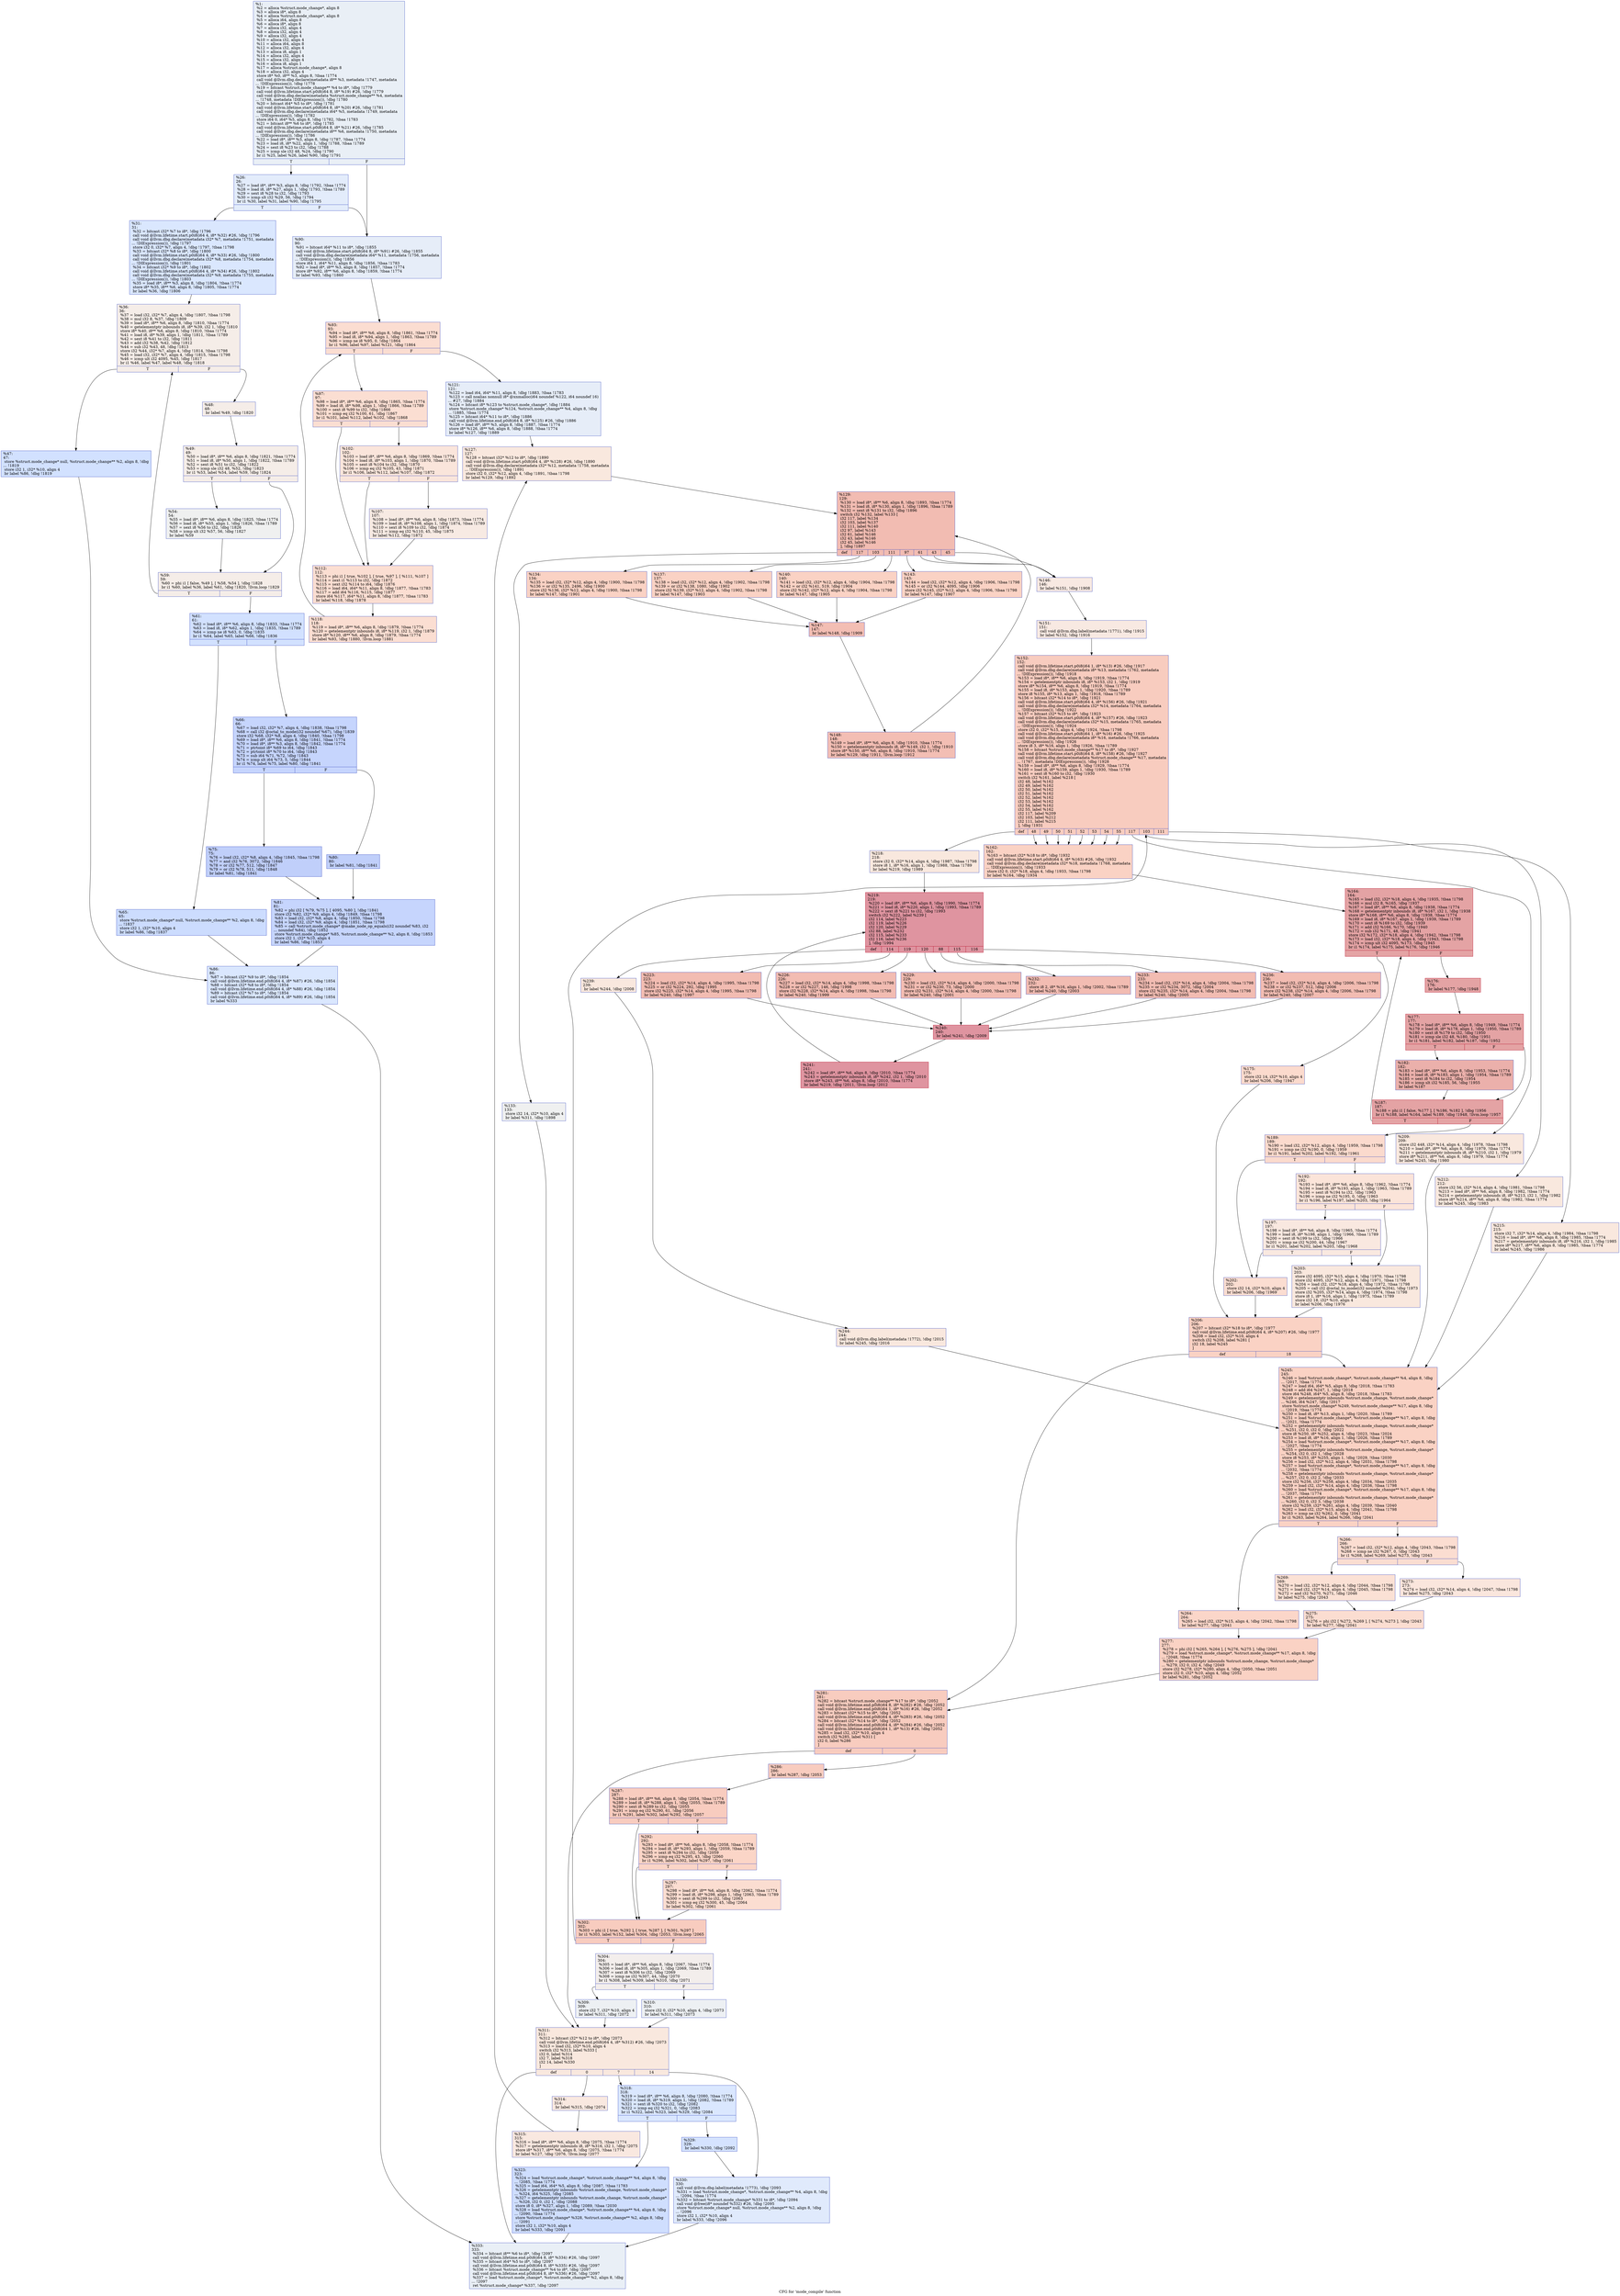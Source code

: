 digraph "CFG for 'mode_compile' function" {
	label="CFG for 'mode_compile' function";

	Node0x1a33fb0 [shape=record,color="#3d50c3ff", style=filled, fillcolor="#cedaeb70",label="{%1:\l  %2 = alloca %struct.mode_change*, align 8\l  %3 = alloca i8*, align 8\l  %4 = alloca %struct.mode_change*, align 8\l  %5 = alloca i64, align 8\l  %6 = alloca i8*, align 8\l  %7 = alloca i32, align 4\l  %8 = alloca i32, align 4\l  %9 = alloca i32, align 4\l  %10 = alloca i32, align 4\l  %11 = alloca i64, align 8\l  %12 = alloca i32, align 4\l  %13 = alloca i8, align 1\l  %14 = alloca i32, align 4\l  %15 = alloca i32, align 4\l  %16 = alloca i8, align 1\l  %17 = alloca %struct.mode_change*, align 8\l  %18 = alloca i32, align 4\l  store i8* %0, i8** %3, align 8, !tbaa !1774\l  call void @llvm.dbg.declare(metadata i8** %3, metadata !1747, metadata\l... !DIExpression()), !dbg !1778\l  %19 = bitcast %struct.mode_change** %4 to i8*, !dbg !1779\l  call void @llvm.lifetime.start.p0i8(i64 8, i8* %19) #26, !dbg !1779\l  call void @llvm.dbg.declare(metadata %struct.mode_change** %4, metadata\l... !1748, metadata !DIExpression()), !dbg !1780\l  %20 = bitcast i64* %5 to i8*, !dbg !1781\l  call void @llvm.lifetime.start.p0i8(i64 8, i8* %20) #26, !dbg !1781\l  call void @llvm.dbg.declare(metadata i64* %5, metadata !1749, metadata\l... !DIExpression()), !dbg !1782\l  store i64 0, i64* %5, align 8, !dbg !1782, !tbaa !1783\l  %21 = bitcast i8** %6 to i8*, !dbg !1785\l  call void @llvm.lifetime.start.p0i8(i64 8, i8* %21) #26, !dbg !1785\l  call void @llvm.dbg.declare(metadata i8** %6, metadata !1750, metadata\l... !DIExpression()), !dbg !1786\l  %22 = load i8*, i8** %3, align 8, !dbg !1787, !tbaa !1774\l  %23 = load i8, i8* %22, align 1, !dbg !1788, !tbaa !1789\l  %24 = sext i8 %23 to i32, !dbg !1788\l  %25 = icmp sle i32 48, %24, !dbg !1790\l  br i1 %25, label %26, label %90, !dbg !1791\l|{<s0>T|<s1>F}}"];
	Node0x1a33fb0:s0 -> Node0x1a344d0;
	Node0x1a33fb0:s1 -> Node0x1a34980;
	Node0x1a344d0 [shape=record,color="#3d50c3ff", style=filled, fillcolor="#bfd3f670",label="{%26:\l26:                                               \l  %27 = load i8*, i8** %3, align 8, !dbg !1792, !tbaa !1774\l  %28 = load i8, i8* %27, align 1, !dbg !1793, !tbaa !1789\l  %29 = sext i8 %28 to i32, !dbg !1793\l  %30 = icmp slt i32 %29, 56, !dbg !1794\l  br i1 %30, label %31, label %90, !dbg !1795\l|{<s0>T|<s1>F}}"];
	Node0x1a344d0:s0 -> Node0x1a34520;
	Node0x1a344d0:s1 -> Node0x1a34980;
	Node0x1a34520 [shape=record,color="#3d50c3ff", style=filled, fillcolor="#abc8fd70",label="{%31:\l31:                                               \l  %32 = bitcast i32* %7 to i8*, !dbg !1796\l  call void @llvm.lifetime.start.p0i8(i64 4, i8* %32) #26, !dbg !1796\l  call void @llvm.dbg.declare(metadata i32* %7, metadata !1751, metadata\l... !DIExpression()), !dbg !1797\l  store i32 0, i32* %7, align 4, !dbg !1797, !tbaa !1798\l  %33 = bitcast i32* %8 to i8*, !dbg !1800\l  call void @llvm.lifetime.start.p0i8(i64 4, i8* %33) #26, !dbg !1800\l  call void @llvm.dbg.declare(metadata i32* %8, metadata !1754, metadata\l... !DIExpression()), !dbg !1801\l  %34 = bitcast i32* %9 to i8*, !dbg !1802\l  call void @llvm.lifetime.start.p0i8(i64 4, i8* %34) #26, !dbg !1802\l  call void @llvm.dbg.declare(metadata i32* %9, metadata !1755, metadata\l... !DIExpression()), !dbg !1803\l  %35 = load i8*, i8** %3, align 8, !dbg !1804, !tbaa !1774\l  store i8* %35, i8** %6, align 8, !dbg !1805, !tbaa !1774\l  br label %36, !dbg !1806\l}"];
	Node0x1a34520 -> Node0x1a34570;
	Node0x1a34570 [shape=record,color="#3d50c3ff", style=filled, fillcolor="#e8d6cc70",label="{%36:\l36:                                               \l  %37 = load i32, i32* %7, align 4, !dbg !1807, !tbaa !1798\l  %38 = mul i32 8, %37, !dbg !1809\l  %39 = load i8*, i8** %6, align 8, !dbg !1810, !tbaa !1774\l  %40 = getelementptr inbounds i8, i8* %39, i32 1, !dbg !1810\l  store i8* %40, i8** %6, align 8, !dbg !1810, !tbaa !1774\l  %41 = load i8, i8* %39, align 1, !dbg !1811, !tbaa !1789\l  %42 = sext i8 %41 to i32, !dbg !1811\l  %43 = add i32 %38, %42, !dbg !1812\l  %44 = sub i32 %43, 48, !dbg !1813\l  store i32 %44, i32* %7, align 4, !dbg !1814, !tbaa !1798\l  %45 = load i32, i32* %7, align 4, !dbg !1815, !tbaa !1798\l  %46 = icmp ult i32 4095, %45, !dbg !1817\l  br i1 %46, label %47, label %48, !dbg !1818\l|{<s0>T|<s1>F}}"];
	Node0x1a34570:s0 -> Node0x1a345c0;
	Node0x1a34570:s1 -> Node0x1a34610;
	Node0x1a345c0 [shape=record,color="#3d50c3ff", style=filled, fillcolor="#9abbff70",label="{%47:\l47:                                               \l  store %struct.mode_change* null, %struct.mode_change** %2, align 8, !dbg\l... !1819\l  store i32 1, i32* %10, align 4\l  br label %86, !dbg !1819\l}"];
	Node0x1a345c0 -> Node0x1a34930;
	Node0x1a34610 [shape=record,color="#3d50c3ff", style=filled, fillcolor="#e8d6cc70",label="{%48:\l48:                                               \l  br label %49, !dbg !1820\l}"];
	Node0x1a34610 -> Node0x1a34660;
	Node0x1a34660 [shape=record,color="#3d50c3ff", style=filled, fillcolor="#e8d6cc70",label="{%49:\l49:                                               \l  %50 = load i8*, i8** %6, align 8, !dbg !1821, !tbaa !1774\l  %51 = load i8, i8* %50, align 1, !dbg !1822, !tbaa !1789\l  %52 = sext i8 %51 to i32, !dbg !1822\l  %53 = icmp sle i32 48, %52, !dbg !1823\l  br i1 %53, label %54, label %59, !dbg !1824\l|{<s0>T|<s1>F}}"];
	Node0x1a34660:s0 -> Node0x1a346b0;
	Node0x1a34660:s1 -> Node0x1a34700;
	Node0x1a346b0 [shape=record,color="#3d50c3ff", style=filled, fillcolor="#dbdcde70",label="{%54:\l54:                                               \l  %55 = load i8*, i8** %6, align 8, !dbg !1825, !tbaa !1774\l  %56 = load i8, i8* %55, align 1, !dbg !1826, !tbaa !1789\l  %57 = sext i8 %56 to i32, !dbg !1826\l  %58 = icmp slt i32 %57, 56, !dbg !1827\l  br label %59\l}"];
	Node0x1a346b0 -> Node0x1a34700;
	Node0x1a34700 [shape=record,color="#3d50c3ff", style=filled, fillcolor="#e8d6cc70",label="{%59:\l59:                                               \l  %60 = phi i1 [ false, %49 ], [ %58, %54 ], !dbg !1828\l  br i1 %60, label %36, label %61, !dbg !1820, !llvm.loop !1829\l|{<s0>T|<s1>F}}"];
	Node0x1a34700:s0 -> Node0x1a34570;
	Node0x1a34700:s1 -> Node0x1a34750;
	Node0x1a34750 [shape=record,color="#3d50c3ff", style=filled, fillcolor="#9abbff70",label="{%61:\l61:                                               \l  %62 = load i8*, i8** %6, align 8, !dbg !1833, !tbaa !1774\l  %63 = load i8, i8* %62, align 1, !dbg !1835, !tbaa !1789\l  %64 = icmp ne i8 %63, 0, !dbg !1835\l  br i1 %64, label %65, label %66, !dbg !1836\l|{<s0>T|<s1>F}}"];
	Node0x1a34750:s0 -> Node0x1a347a0;
	Node0x1a34750:s1 -> Node0x1a347f0;
	Node0x1a347a0 [shape=record,color="#3d50c3ff", style=filled, fillcolor="#8caffe70",label="{%65:\l65:                                               \l  store %struct.mode_change* null, %struct.mode_change** %2, align 8, !dbg\l... !1837\l  store i32 1, i32* %10, align 4\l  br label %86, !dbg !1837\l}"];
	Node0x1a347a0 -> Node0x1a34930;
	Node0x1a347f0 [shape=record,color="#3d50c3ff", style=filled, fillcolor="#7ea1fa70",label="{%66:\l66:                                               \l  %67 = load i32, i32* %7, align 4, !dbg !1838, !tbaa !1798\l  %68 = call i32 @octal_to_mode(i32 noundef %67), !dbg !1839\l  store i32 %68, i32* %8, align 4, !dbg !1840, !tbaa !1798\l  %69 = load i8*, i8** %6, align 8, !dbg !1841, !tbaa !1774\l  %70 = load i8*, i8** %3, align 8, !dbg !1842, !tbaa !1774\l  %71 = ptrtoint i8* %69 to i64, !dbg !1843\l  %72 = ptrtoint i8* %70 to i64, !dbg !1843\l  %73 = sub i64 %71, %72, !dbg !1843\l  %74 = icmp slt i64 %73, 5, !dbg !1844\l  br i1 %74, label %75, label %80, !dbg !1841\l|{<s0>T|<s1>F}}"];
	Node0x1a347f0:s0 -> Node0x1a34840;
	Node0x1a347f0:s1 -> Node0x1a34890;
	Node0x1a34840 [shape=record,color="#3d50c3ff", style=filled, fillcolor="#7093f370",label="{%75:\l75:                                               \l  %76 = load i32, i32* %8, align 4, !dbg !1845, !tbaa !1798\l  %77 = and i32 %76, 3072, !dbg !1846\l  %78 = or i32 %77, 512, !dbg !1847\l  %79 = or i32 %78, 511, !dbg !1848\l  br label %81, !dbg !1841\l}"];
	Node0x1a34840 -> Node0x1a348e0;
	Node0x1a34890 [shape=record,color="#3d50c3ff", style=filled, fillcolor="#7093f370",label="{%80:\l80:                                               \l  br label %81, !dbg !1841\l}"];
	Node0x1a34890 -> Node0x1a348e0;
	Node0x1a348e0 [shape=record,color="#3d50c3ff", style=filled, fillcolor="#7ea1fa70",label="{%81:\l81:                                               \l  %82 = phi i32 [ %79, %75 ], [ 4095, %80 ], !dbg !1841\l  store i32 %82, i32* %9, align 4, !dbg !1849, !tbaa !1798\l  %83 = load i32, i32* %8, align 4, !dbg !1850, !tbaa !1798\l  %84 = load i32, i32* %9, align 4, !dbg !1851, !tbaa !1798\l  %85 = call %struct.mode_change* @make_node_op_equals(i32 noundef %83, i32\l... noundef %84), !dbg !1852\l  store %struct.mode_change* %85, %struct.mode_change** %2, align 8, !dbg !1853\l  store i32 1, i32* %10, align 4\l  br label %86, !dbg !1853\l}"];
	Node0x1a348e0 -> Node0x1a34930;
	Node0x1a34930 [shape=record,color="#3d50c3ff", style=filled, fillcolor="#abc8fd70",label="{%86:\l86:                                               \l  %87 = bitcast i32* %9 to i8*, !dbg !1854\l  call void @llvm.lifetime.end.p0i8(i64 4, i8* %87) #26, !dbg !1854\l  %88 = bitcast i32* %8 to i8*, !dbg !1854\l  call void @llvm.lifetime.end.p0i8(i64 4, i8* %88) #26, !dbg !1854\l  %89 = bitcast i32* %7 to i8*, !dbg !1854\l  call void @llvm.lifetime.end.p0i8(i64 4, i8* %89) #26, !dbg !1854\l  br label %333\l}"];
	Node0x1a34930 -> Node0x1a35fb0;
	Node0x1a34980 [shape=record,color="#3d50c3ff", style=filled, fillcolor="#c7d7f070",label="{%90:\l90:                                               \l  %91 = bitcast i64* %11 to i8*, !dbg !1855\l  call void @llvm.lifetime.start.p0i8(i64 8, i8* %91) #26, !dbg !1855\l  call void @llvm.dbg.declare(metadata i64* %11, metadata !1756, metadata\l... !DIExpression()), !dbg !1856\l  store i64 1, i64* %11, align 8, !dbg !1856, !tbaa !1783\l  %92 = load i8*, i8** %3, align 8, !dbg !1857, !tbaa !1774\l  store i8* %92, i8** %6, align 8, !dbg !1859, !tbaa !1774\l  br label %93, !dbg !1860\l}"];
	Node0x1a34980 -> Node0x1a349d0;
	Node0x1a349d0 [shape=record,color="#3d50c3ff", style=filled, fillcolor="#f7b39670",label="{%93:\l93:                                               \l  %94 = load i8*, i8** %6, align 8, !dbg !1861, !tbaa !1774\l  %95 = load i8, i8* %94, align 1, !dbg !1863, !tbaa !1789\l  %96 = icmp ne i8 %95, 0, !dbg !1864\l  br i1 %96, label %97, label %121, !dbg !1864\l|{<s0>T|<s1>F}}"];
	Node0x1a349d0:s0 -> Node0x1a34a20;
	Node0x1a349d0:s1 -> Node0x1a34bb0;
	Node0x1a34a20 [shape=record,color="#3d50c3ff", style=filled, fillcolor="#f7b59970",label="{%97:\l97:                                               \l  %98 = load i8*, i8** %6, align 8, !dbg !1865, !tbaa !1774\l  %99 = load i8, i8* %98, align 1, !dbg !1866, !tbaa !1789\l  %100 = sext i8 %99 to i32, !dbg !1866\l  %101 = icmp eq i32 %100, 61, !dbg !1867\l  br i1 %101, label %112, label %102, !dbg !1868\l|{<s0>T|<s1>F}}"];
	Node0x1a34a20:s0 -> Node0x1a34b10;
	Node0x1a34a20:s1 -> Node0x1a34a70;
	Node0x1a34a70 [shape=record,color="#3d50c3ff", style=filled, fillcolor="#f4c5ad70",label="{%102:\l102:                                              \l  %103 = load i8*, i8** %6, align 8, !dbg !1869, !tbaa !1774\l  %104 = load i8, i8* %103, align 1, !dbg !1870, !tbaa !1789\l  %105 = sext i8 %104 to i32, !dbg !1870\l  %106 = icmp eq i32 %105, 43, !dbg !1871\l  br i1 %106, label %112, label %107, !dbg !1872\l|{<s0>T|<s1>F}}"];
	Node0x1a34a70:s0 -> Node0x1a34b10;
	Node0x1a34a70:s1 -> Node0x1a34ac0;
	Node0x1a34ac0 [shape=record,color="#3d50c3ff", style=filled, fillcolor="#eed0c070",label="{%107:\l107:                                              \l  %108 = load i8*, i8** %6, align 8, !dbg !1873, !tbaa !1774\l  %109 = load i8, i8* %108, align 1, !dbg !1874, !tbaa !1789\l  %110 = sext i8 %109 to i32, !dbg !1874\l  %111 = icmp eq i32 %110, 45, !dbg !1875\l  br label %112, !dbg !1872\l}"];
	Node0x1a34ac0 -> Node0x1a34b10;
	Node0x1a34b10 [shape=record,color="#3d50c3ff", style=filled, fillcolor="#f7b59970",label="{%112:\l112:                                              \l  %113 = phi i1 [ true, %102 ], [ true, %97 ], [ %111, %107 ]\l  %114 = zext i1 %113 to i32, !dbg !1872\l  %115 = sext i32 %114 to i64, !dbg !1876\l  %116 = load i64, i64* %11, align 8, !dbg !1877, !tbaa !1783\l  %117 = add i64 %116, %115, !dbg !1877\l  store i64 %117, i64* %11, align 8, !dbg !1877, !tbaa !1783\l  br label %118, !dbg !1878\l}"];
	Node0x1a34b10 -> Node0x1a34b60;
	Node0x1a34b60 [shape=record,color="#3d50c3ff", style=filled, fillcolor="#f7b59970",label="{%118:\l118:                                              \l  %119 = load i8*, i8** %6, align 8, !dbg !1879, !tbaa !1774\l  %120 = getelementptr inbounds i8, i8* %119, i32 1, !dbg !1879\l  store i8* %120, i8** %6, align 8, !dbg !1879, !tbaa !1774\l  br label %93, !dbg !1880, !llvm.loop !1881\l}"];
	Node0x1a34b60 -> Node0x1a349d0;
	Node0x1a34bb0 [shape=record,color="#3d50c3ff", style=filled, fillcolor="#c7d7f070",label="{%121:\l121:                                              \l  %122 = load i64, i64* %11, align 8, !dbg !1883, !tbaa !1783\l  %123 = call noalias nonnull i8* @xnmalloc(i64 noundef %122, i64 noundef 16)\l... #27, !dbg !1884\l  %124 = bitcast i8* %123 to %struct.mode_change*, !dbg !1884\l  store %struct.mode_change* %124, %struct.mode_change** %4, align 8, !dbg\l... !1885, !tbaa !1774\l  %125 = bitcast i64* %11 to i8*, !dbg !1886\l  call void @llvm.lifetime.end.p0i8(i64 8, i8* %125) #26, !dbg !1886\l  %126 = load i8*, i8** %3, align 8, !dbg !1887, !tbaa !1774\l  store i8* %126, i8** %6, align 8, !dbg !1888, !tbaa !1774\l  br label %127, !dbg !1889\l}"];
	Node0x1a34bb0 -> Node0x1a34c00;
	Node0x1a34c00 [shape=record,color="#3d50c3ff", style=filled, fillcolor="#f2cab570",label="{%127:\l127:                                              \l  %128 = bitcast i32* %12 to i8*, !dbg !1890\l  call void @llvm.lifetime.start.p0i8(i64 4, i8* %128) #26, !dbg !1890\l  call void @llvm.dbg.declare(metadata i32* %12, metadata !1758, metadata\l... !DIExpression()), !dbg !1891\l  store i32 0, i32* %12, align 4, !dbg !1891, !tbaa !1798\l  br label %129, !dbg !1892\l}"];
	Node0x1a34c00 -> Node0x1a34c50;
	Node0x1a34c50 [shape=record,color="#3d50c3ff", style=filled, fillcolor="#e1675170",label="{%129:\l129:                                              \l  %130 = load i8*, i8** %6, align 8, !dbg !1893, !tbaa !1774\l  %131 = load i8, i8* %130, align 1, !dbg !1896, !tbaa !1789\l  %132 = sext i8 %131 to i32, !dbg !1896\l  switch i32 %132, label %133 [\l    i32 117, label %134\l    i32 103, label %137\l    i32 111, label %140\l    i32 97, label %143\l    i32 61, label %146\l    i32 43, label %146\l    i32 45, label %146\l  ], !dbg !1897\l|{<s0>def|<s1>117|<s2>103|<s3>111|<s4>97|<s5>61|<s6>43|<s7>45}}"];
	Node0x1a34c50:s0 -> Node0x1a34ca0;
	Node0x1a34c50:s1 -> Node0x1a34cf0;
	Node0x1a34c50:s2 -> Node0x1a34d40;
	Node0x1a34c50:s3 -> Node0x1a34d90;
	Node0x1a34c50:s4 -> Node0x1a34de0;
	Node0x1a34c50:s5 -> Node0x1a34e30;
	Node0x1a34c50:s6 -> Node0x1a34e30;
	Node0x1a34c50:s7 -> Node0x1a34e30;
	Node0x1a34ca0 [shape=record,color="#3d50c3ff", style=filled, fillcolor="#dbdcde70",label="{%133:\l133:                                              \l  store i32 14, i32* %10, align 4\l  br label %311, !dbg !1898\l}"];
	Node0x1a34ca0 -> Node0x1a35d80;
	Node0x1a34cf0 [shape=record,color="#3d50c3ff", style=filled, fillcolor="#f4987a70",label="{%134:\l134:                                              \l  %135 = load i32, i32* %12, align 4, !dbg !1900, !tbaa !1798\l  %136 = or i32 %135, 2496, !dbg !1900\l  store i32 %136, i32* %12, align 4, !dbg !1900, !tbaa !1798\l  br label %147, !dbg !1901\l}"];
	Node0x1a34cf0 -> Node0x1a34e80;
	Node0x1a34d40 [shape=record,color="#3d50c3ff", style=filled, fillcolor="#f4987a70",label="{%137:\l137:                                              \l  %138 = load i32, i32* %12, align 4, !dbg !1902, !tbaa !1798\l  %139 = or i32 %138, 1080, !dbg !1902\l  store i32 %139, i32* %12, align 4, !dbg !1902, !tbaa !1798\l  br label %147, !dbg !1903\l}"];
	Node0x1a34d40 -> Node0x1a34e80;
	Node0x1a34d90 [shape=record,color="#3d50c3ff", style=filled, fillcolor="#f4987a70",label="{%140:\l140:                                              \l  %141 = load i32, i32* %12, align 4, !dbg !1904, !tbaa !1798\l  %142 = or i32 %141, 519, !dbg !1904\l  store i32 %142, i32* %12, align 4, !dbg !1904, !tbaa !1798\l  br label %147, !dbg !1905\l}"];
	Node0x1a34d90 -> Node0x1a34e80;
	Node0x1a34de0 [shape=record,color="#3d50c3ff", style=filled, fillcolor="#f4987a70",label="{%143:\l143:                                              \l  %144 = load i32, i32* %12, align 4, !dbg !1906, !tbaa !1798\l  %145 = or i32 %144, 4095, !dbg !1906\l  store i32 %145, i32* %12, align 4, !dbg !1906, !tbaa !1798\l  br label %147, !dbg !1907\l}"];
	Node0x1a34de0 -> Node0x1a34e80;
	Node0x1a34e30 [shape=record,color="#3d50c3ff", style=filled, fillcolor="#efcebd70",label="{%146:\l146:                                              \l  br label %151, !dbg !1908\l}"];
	Node0x1a34e30 -> Node0x1a34f20;
	Node0x1a34e80 [shape=record,color="#3d50c3ff", style=filled, fillcolor="#e36c5570",label="{%147:\l147:                                              \l  br label %148, !dbg !1909\l}"];
	Node0x1a34e80 -> Node0x1a34ed0;
	Node0x1a34ed0 [shape=record,color="#3d50c3ff", style=filled, fillcolor="#e36c5570",label="{%148:\l148:                                              \l  %149 = load i8*, i8** %6, align 8, !dbg !1910, !tbaa !1774\l  %150 = getelementptr inbounds i8, i8* %149, i32 1, !dbg !1910\l  store i8* %150, i8** %6, align 8, !dbg !1910, !tbaa !1774\l  br label %129, !dbg !1911, !llvm.loop !1912\l}"];
	Node0x1a34ed0 -> Node0x1a34c50;
	Node0x1a34f20 [shape=record,color="#3d50c3ff", style=filled, fillcolor="#efcebd70",label="{%151:\l151:                                              \l  call void @llvm.dbg.label(metadata !1771), !dbg !1915\l  br label %152, !dbg !1916\l}"];
	Node0x1a34f20 -> Node0x1a34f70;
	Node0x1a34f70 [shape=record,color="#3d50c3ff", style=filled, fillcolor="#f08b6e70",label="{%152:\l152:                                              \l  call void @llvm.lifetime.start.p0i8(i64 1, i8* %13) #26, !dbg !1917\l  call void @llvm.dbg.declare(metadata i8* %13, metadata !1762, metadata\l... !DIExpression()), !dbg !1918\l  %153 = load i8*, i8** %6, align 8, !dbg !1919, !tbaa !1774\l  %154 = getelementptr inbounds i8, i8* %153, i32 1, !dbg !1919\l  store i8* %154, i8** %6, align 8, !dbg !1919, !tbaa !1774\l  %155 = load i8, i8* %153, align 1, !dbg !1920, !tbaa !1789\l  store i8 %155, i8* %13, align 1, !dbg !1918, !tbaa !1789\l  %156 = bitcast i32* %14 to i8*, !dbg !1921\l  call void @llvm.lifetime.start.p0i8(i64 4, i8* %156) #26, !dbg !1921\l  call void @llvm.dbg.declare(metadata i32* %14, metadata !1764, metadata\l... !DIExpression()), !dbg !1922\l  %157 = bitcast i32* %15 to i8*, !dbg !1923\l  call void @llvm.lifetime.start.p0i8(i64 4, i8* %157) #26, !dbg !1923\l  call void @llvm.dbg.declare(metadata i32* %15, metadata !1765, metadata\l... !DIExpression()), !dbg !1924\l  store i32 0, i32* %15, align 4, !dbg !1924, !tbaa !1798\l  call void @llvm.lifetime.start.p0i8(i64 1, i8* %16) #26, !dbg !1925\l  call void @llvm.dbg.declare(metadata i8* %16, metadata !1766, metadata\l... !DIExpression()), !dbg !1926\l  store i8 3, i8* %16, align 1, !dbg !1926, !tbaa !1789\l  %158 = bitcast %struct.mode_change** %17 to i8*, !dbg !1927\l  call void @llvm.lifetime.start.p0i8(i64 8, i8* %158) #26, !dbg !1927\l  call void @llvm.dbg.declare(metadata %struct.mode_change** %17, metadata\l... !1767, metadata !DIExpression()), !dbg !1928\l  %159 = load i8*, i8** %6, align 8, !dbg !1929, !tbaa !1774\l  %160 = load i8, i8* %159, align 1, !dbg !1930, !tbaa !1789\l  %161 = sext i8 %160 to i32, !dbg !1930\l  switch i32 %161, label %218 [\l    i32 48, label %162\l    i32 49, label %162\l    i32 50, label %162\l    i32 51, label %162\l    i32 52, label %162\l    i32 53, label %162\l    i32 54, label %162\l    i32 55, label %162\l    i32 117, label %209\l    i32 103, label %212\l    i32 111, label %215\l  ], !dbg !1931\l|{<s0>def|<s1>48|<s2>49|<s3>50|<s4>51|<s5>52|<s6>53|<s7>54|<s8>55|<s9>117|<s10>103|<s11>111}}"];
	Node0x1a34f70:s0 -> Node0x1a354c0;
	Node0x1a34f70:s1 -> Node0x1a34fc0;
	Node0x1a34f70:s2 -> Node0x1a34fc0;
	Node0x1a34f70:s3 -> Node0x1a34fc0;
	Node0x1a34f70:s4 -> Node0x1a34fc0;
	Node0x1a34f70:s5 -> Node0x1a34fc0;
	Node0x1a34f70:s6 -> Node0x1a34fc0;
	Node0x1a34f70:s7 -> Node0x1a34fc0;
	Node0x1a34f70:s8 -> Node0x1a34fc0;
	Node0x1a34f70:s9 -> Node0x1a353d0;
	Node0x1a34f70:s10 -> Node0x1a35420;
	Node0x1a34f70:s11 -> Node0x1a35470;
	Node0x1a34fc0 [shape=record,color="#3d50c3ff", style=filled, fillcolor="#f4987a70",label="{%162:\l162:                                              \l  %163 = bitcast i32* %18 to i8*, !dbg !1932\l  call void @llvm.lifetime.start.p0i8(i64 4, i8* %163) #26, !dbg !1932\l  call void @llvm.dbg.declare(metadata i32* %18, metadata !1768, metadata\l... !DIExpression()), !dbg !1933\l  store i32 0, i32* %18, align 4, !dbg !1933, !tbaa !1798\l  br label %164, !dbg !1934\l}"];
	Node0x1a34fc0 -> Node0x1a35010;
	Node0x1a35010 [shape=record,color="#b70d28ff", style=filled, fillcolor="#c32e3170",label="{%164:\l164:                                              \l  %165 = load i32, i32* %18, align 4, !dbg !1935, !tbaa !1798\l  %166 = mul i32 8, %165, !dbg !1937\l  %167 = load i8*, i8** %6, align 8, !dbg !1938, !tbaa !1774\l  %168 = getelementptr inbounds i8, i8* %167, i32 1, !dbg !1938\l  store i8* %168, i8** %6, align 8, !dbg !1938, !tbaa !1774\l  %169 = load i8, i8* %167, align 1, !dbg !1939, !tbaa !1789\l  %170 = sext i8 %169 to i32, !dbg !1939\l  %171 = add i32 %166, %170, !dbg !1940\l  %172 = sub i32 %171, 48, !dbg !1941\l  store i32 %172, i32* %18, align 4, !dbg !1942, !tbaa !1798\l  %173 = load i32, i32* %18, align 4, !dbg !1943, !tbaa !1798\l  %174 = icmp ult i32 4095, %173, !dbg !1945\l  br i1 %174, label %175, label %176, !dbg !1946\l|{<s0>T|<s1>F}}"];
	Node0x1a35010:s0 -> Node0x1a35060;
	Node0x1a35010:s1 -> Node0x1a350b0;
	Node0x1a35060 [shape=record,color="#3d50c3ff", style=filled, fillcolor="#f7ac8e70",label="{%175:\l175:                                              \l  store i32 14, i32* %10, align 4\l  br label %206, !dbg !1947\l}"];
	Node0x1a35060 -> Node0x1a35380;
	Node0x1a350b0 [shape=record,color="#b70d28ff", style=filled, fillcolor="#c32e3170",label="{%176:\l176:                                              \l  br label %177, !dbg !1948\l}"];
	Node0x1a350b0 -> Node0x1a35100;
	Node0x1a35100 [shape=record,color="#b70d28ff", style=filled, fillcolor="#c32e3170",label="{%177:\l177:                                              \l  %178 = load i8*, i8** %6, align 8, !dbg !1949, !tbaa !1774\l  %179 = load i8, i8* %178, align 1, !dbg !1950, !tbaa !1789\l  %180 = sext i8 %179 to i32, !dbg !1950\l  %181 = icmp sle i32 48, %180, !dbg !1951\l  br i1 %181, label %182, label %187, !dbg !1952\l|{<s0>T|<s1>F}}"];
	Node0x1a35100:s0 -> Node0x1a35150;
	Node0x1a35100:s1 -> Node0x1a351a0;
	Node0x1a35150 [shape=record,color="#3d50c3ff", style=filled, fillcolor="#d24b4070",label="{%182:\l182:                                              \l  %183 = load i8*, i8** %6, align 8, !dbg !1953, !tbaa !1774\l  %184 = load i8, i8* %183, align 1, !dbg !1954, !tbaa !1789\l  %185 = sext i8 %184 to i32, !dbg !1954\l  %186 = icmp slt i32 %185, 56, !dbg !1955\l  br label %187\l}"];
	Node0x1a35150 -> Node0x1a351a0;
	Node0x1a351a0 [shape=record,color="#b70d28ff", style=filled, fillcolor="#c32e3170",label="{%187:\l187:                                              \l  %188 = phi i1 [ false, %177 ], [ %186, %182 ], !dbg !1956\l  br i1 %188, label %164, label %189, !dbg !1948, !llvm.loop !1957\l|{<s0>T|<s1>F}}"];
	Node0x1a351a0:s0 -> Node0x1a35010;
	Node0x1a351a0:s1 -> Node0x1a351f0;
	Node0x1a351f0 [shape=record,color="#3d50c3ff", style=filled, fillcolor="#f7ac8e70",label="{%189:\l189:                                              \l  %190 = load i32, i32* %12, align 4, !dbg !1959, !tbaa !1798\l  %191 = icmp ne i32 %190, 0, !dbg !1959\l  br i1 %191, label %202, label %192, !dbg !1961\l|{<s0>T|<s1>F}}"];
	Node0x1a351f0:s0 -> Node0x1a352e0;
	Node0x1a351f0:s1 -> Node0x1a35240;
	Node0x1a35240 [shape=record,color="#3d50c3ff", style=filled, fillcolor="#f5c1a970",label="{%192:\l192:                                              \l  %193 = load i8*, i8** %6, align 8, !dbg !1962, !tbaa !1774\l  %194 = load i8, i8* %193, align 1, !dbg !1963, !tbaa !1789\l  %195 = sext i8 %194 to i32, !dbg !1963\l  %196 = icmp ne i32 %195, 0, !dbg !1963\l  br i1 %196, label %197, label %203, !dbg !1964\l|{<s0>T|<s1>F}}"];
	Node0x1a35240:s0 -> Node0x1a35290;
	Node0x1a35240:s1 -> Node0x1a35330;
	Node0x1a35290 [shape=record,color="#3d50c3ff", style=filled, fillcolor="#f1ccb870",label="{%197:\l197:                                              \l  %198 = load i8*, i8** %6, align 8, !dbg !1965, !tbaa !1774\l  %199 = load i8, i8* %198, align 1, !dbg !1966, !tbaa !1789\l  %200 = sext i8 %199 to i32, !dbg !1966\l  %201 = icmp ne i32 %200, 44, !dbg !1967\l  br i1 %201, label %202, label %203, !dbg !1968\l|{<s0>T|<s1>F}}"];
	Node0x1a35290:s0 -> Node0x1a352e0;
	Node0x1a35290:s1 -> Node0x1a35330;
	Node0x1a352e0 [shape=record,color="#3d50c3ff", style=filled, fillcolor="#f7b39670",label="{%202:\l202:                                              \l  store i32 14, i32* %10, align 4\l  br label %206, !dbg !1969\l}"];
	Node0x1a352e0 -> Node0x1a35380;
	Node0x1a35330 [shape=record,color="#3d50c3ff", style=filled, fillcolor="#f2cab570",label="{%203:\l203:                                              \l  store i32 4095, i32* %15, align 4, !dbg !1970, !tbaa !1798\l  store i32 4095, i32* %12, align 4, !dbg !1971, !tbaa !1798\l  %204 = load i32, i32* %18, align 4, !dbg !1972, !tbaa !1798\l  %205 = call i32 @octal_to_mode(i32 noundef %204), !dbg !1973\l  store i32 %205, i32* %14, align 4, !dbg !1974, !tbaa !1798\l  store i8 1, i8* %16, align 1, !dbg !1975, !tbaa !1789\l  store i32 18, i32* %10, align 4\l  br label %206, !dbg !1976\l}"];
	Node0x1a35330 -> Node0x1a35380;
	Node0x1a35380 [shape=record,color="#3d50c3ff", style=filled, fillcolor="#f4987a70",label="{%206:\l206:                                              \l  %207 = bitcast i32* %18 to i8*, !dbg !1977\l  call void @llvm.lifetime.end.p0i8(i64 4, i8* %207) #26, !dbg !1977\l  %208 = load i32, i32* %10, align 4\l  switch i32 %208, label %281 [\l    i32 18, label %245\l  ]\l|{<s0>def|<s1>18}}"];
	Node0x1a35380:s0 -> Node0x1a35ab0;
	Node0x1a35380:s1 -> Node0x1a35880;
	Node0x1a353d0 [shape=record,color="#3d50c3ff", style=filled, fillcolor="#f2cab570",label="{%209:\l209:                                              \l  store i32 448, i32* %14, align 4, !dbg !1978, !tbaa !1798\l  %210 = load i8*, i8** %6, align 8, !dbg !1979, !tbaa !1774\l  %211 = getelementptr inbounds i8, i8* %210, i32 1, !dbg !1979\l  store i8* %211, i8** %6, align 8, !dbg !1979, !tbaa !1774\l  br label %245, !dbg !1980\l}"];
	Node0x1a353d0 -> Node0x1a35880;
	Node0x1a35420 [shape=record,color="#3d50c3ff", style=filled, fillcolor="#f2cab570",label="{%212:\l212:                                              \l  store i32 56, i32* %14, align 4, !dbg !1981, !tbaa !1798\l  %213 = load i8*, i8** %6, align 8, !dbg !1982, !tbaa !1774\l  %214 = getelementptr inbounds i8, i8* %213, i32 1, !dbg !1982\l  store i8* %214, i8** %6, align 8, !dbg !1982, !tbaa !1774\l  br label %245, !dbg !1983\l}"];
	Node0x1a35420 -> Node0x1a35880;
	Node0x1a35470 [shape=record,color="#3d50c3ff", style=filled, fillcolor="#f2cab570",label="{%215:\l215:                                              \l  store i32 7, i32* %14, align 4, !dbg !1984, !tbaa !1798\l  %216 = load i8*, i8** %6, align 8, !dbg !1985, !tbaa !1774\l  %217 = getelementptr inbounds i8, i8* %216, i32 1, !dbg !1985\l  store i8* %217, i8** %6, align 8, !dbg !1985, !tbaa !1774\l  br label %245, !dbg !1986\l}"];
	Node0x1a35470 -> Node0x1a35880;
	Node0x1a354c0 [shape=record,color="#3d50c3ff", style=filled, fillcolor="#f2cab570",label="{%218:\l218:                                              \l  store i32 0, i32* %14, align 4, !dbg !1987, !tbaa !1798\l  store i8 1, i8* %16, align 1, !dbg !1988, !tbaa !1789\l  br label %219, !dbg !1989\l}"];
	Node0x1a354c0 -> Node0x1a35510;
	Node0x1a35510 [shape=record,color="#b70d28ff", style=filled, fillcolor="#b70d2870",label="{%219:\l219:                                              \l  %220 = load i8*, i8** %6, align 8, !dbg !1990, !tbaa !1774\l  %221 = load i8, i8* %220, align 1, !dbg !1993, !tbaa !1789\l  %222 = sext i8 %221 to i32, !dbg !1993\l  switch i32 %222, label %239 [\l    i32 114, label %223\l    i32 119, label %226\l    i32 120, label %229\l    i32 88, label %232\l    i32 115, label %233\l    i32 116, label %236\l  ], !dbg !1994\l|{<s0>def|<s1>114|<s2>119|<s3>120|<s4>88|<s5>115|<s6>116}}"];
	Node0x1a35510:s0 -> Node0x1a35740;
	Node0x1a35510:s1 -> Node0x1a35560;
	Node0x1a35510:s2 -> Node0x1a355b0;
	Node0x1a35510:s3 -> Node0x1a35600;
	Node0x1a35510:s4 -> Node0x1a35650;
	Node0x1a35510:s5 -> Node0x1a356a0;
	Node0x1a35510:s6 -> Node0x1a356f0;
	Node0x1a35560 [shape=record,color="#3d50c3ff", style=filled, fillcolor="#e1675170",label="{%223:\l223:                                              \l  %224 = load i32, i32* %14, align 4, !dbg !1995, !tbaa !1798\l  %225 = or i32 %224, 292, !dbg !1995\l  store i32 %225, i32* %14, align 4, !dbg !1995, !tbaa !1798\l  br label %240, !dbg !1997\l}"];
	Node0x1a35560 -> Node0x1a35790;
	Node0x1a355b0 [shape=record,color="#3d50c3ff", style=filled, fillcolor="#e1675170",label="{%226:\l226:                                              \l  %227 = load i32, i32* %14, align 4, !dbg !1998, !tbaa !1798\l  %228 = or i32 %227, 146, !dbg !1998\l  store i32 %228, i32* %14, align 4, !dbg !1998, !tbaa !1798\l  br label %240, !dbg !1999\l}"];
	Node0x1a355b0 -> Node0x1a35790;
	Node0x1a35600 [shape=record,color="#3d50c3ff", style=filled, fillcolor="#e1675170",label="{%229:\l229:                                              \l  %230 = load i32, i32* %14, align 4, !dbg !2000, !tbaa !1798\l  %231 = or i32 %230, 73, !dbg !2000\l  store i32 %231, i32* %14, align 4, !dbg !2000, !tbaa !1798\l  br label %240, !dbg !2001\l}"];
	Node0x1a35600 -> Node0x1a35790;
	Node0x1a35650 [shape=record,color="#3d50c3ff", style=filled, fillcolor="#e1675170",label="{%232:\l232:                                              \l  store i8 2, i8* %16, align 1, !dbg !2002, !tbaa !1789\l  br label %240, !dbg !2003\l}"];
	Node0x1a35650 -> Node0x1a35790;
	Node0x1a356a0 [shape=record,color="#3d50c3ff", style=filled, fillcolor="#e1675170",label="{%233:\l233:                                              \l  %234 = load i32, i32* %14, align 4, !dbg !2004, !tbaa !1798\l  %235 = or i32 %234, 3072, !dbg !2004\l  store i32 %235, i32* %14, align 4, !dbg !2004, !tbaa !1798\l  br label %240, !dbg !2005\l}"];
	Node0x1a356a0 -> Node0x1a35790;
	Node0x1a356f0 [shape=record,color="#3d50c3ff", style=filled, fillcolor="#e1675170",label="{%236:\l236:                                              \l  %237 = load i32, i32* %14, align 4, !dbg !2006, !tbaa !1798\l  %238 = or i32 %237, 512, !dbg !2006\l  store i32 %238, i32* %14, align 4, !dbg !2006, !tbaa !1798\l  br label %240, !dbg !2007\l}"];
	Node0x1a356f0 -> Node0x1a35790;
	Node0x1a35740 [shape=record,color="#3d50c3ff", style=filled, fillcolor="#f2cab570",label="{%239:\l239:                                              \l  br label %244, !dbg !2008\l}"];
	Node0x1a35740 -> Node0x1a35830;
	Node0x1a35790 [shape=record,color="#b70d28ff", style=filled, fillcolor="#b70d2870",label="{%240:\l240:                                              \l  br label %241, !dbg !2009\l}"];
	Node0x1a35790 -> Node0x1a357e0;
	Node0x1a357e0 [shape=record,color="#b70d28ff", style=filled, fillcolor="#b70d2870",label="{%241:\l241:                                              \l  %242 = load i8*, i8** %6, align 8, !dbg !2010, !tbaa !1774\l  %243 = getelementptr inbounds i8, i8* %242, i32 1, !dbg !2010\l  store i8* %243, i8** %6, align 8, !dbg !2010, !tbaa !1774\l  br label %219, !dbg !2011, !llvm.loop !2012\l}"];
	Node0x1a357e0 -> Node0x1a35510;
	Node0x1a35830 [shape=record,color="#3d50c3ff", style=filled, fillcolor="#f2cab570",label="{%244:\l244:                                              \l  call void @llvm.dbg.label(metadata !1772), !dbg !2015\l  br label %245, !dbg !2016\l}"];
	Node0x1a35830 -> Node0x1a35880;
	Node0x1a35880 [shape=record,color="#3d50c3ff", style=filled, fillcolor="#f4987a70",label="{%245:\l245:                                              \l  %246 = load %struct.mode_change*, %struct.mode_change** %4, align 8, !dbg\l... !2017, !tbaa !1774\l  %247 = load i64, i64* %5, align 8, !dbg !2018, !tbaa !1783\l  %248 = add i64 %247, 1, !dbg !2018\l  store i64 %248, i64* %5, align 8, !dbg !2018, !tbaa !1783\l  %249 = getelementptr inbounds %struct.mode_change, %struct.mode_change*\l... %246, i64 %247, !dbg !2017\l  store %struct.mode_change* %249, %struct.mode_change** %17, align 8, !dbg\l... !2019, !tbaa !1774\l  %250 = load i8, i8* %13, align 1, !dbg !2020, !tbaa !1789\l  %251 = load %struct.mode_change*, %struct.mode_change** %17, align 8, !dbg\l... !2021, !tbaa !1774\l  %252 = getelementptr inbounds %struct.mode_change, %struct.mode_change*\l... %251, i32 0, i32 0, !dbg !2022\l  store i8 %250, i8* %252, align 4, !dbg !2023, !tbaa !2024\l  %253 = load i8, i8* %16, align 1, !dbg !2026, !tbaa !1789\l  %254 = load %struct.mode_change*, %struct.mode_change** %17, align 8, !dbg\l... !2027, !tbaa !1774\l  %255 = getelementptr inbounds %struct.mode_change, %struct.mode_change*\l... %254, i32 0, i32 1, !dbg !2028\l  store i8 %253, i8* %255, align 1, !dbg !2029, !tbaa !2030\l  %256 = load i32, i32* %12, align 4, !dbg !2031, !tbaa !1798\l  %257 = load %struct.mode_change*, %struct.mode_change** %17, align 8, !dbg\l... !2032, !tbaa !1774\l  %258 = getelementptr inbounds %struct.mode_change, %struct.mode_change*\l... %257, i32 0, i32 2, !dbg !2033\l  store i32 %256, i32* %258, align 4, !dbg !2034, !tbaa !2035\l  %259 = load i32, i32* %14, align 4, !dbg !2036, !tbaa !1798\l  %260 = load %struct.mode_change*, %struct.mode_change** %17, align 8, !dbg\l... !2037, !tbaa !1774\l  %261 = getelementptr inbounds %struct.mode_change, %struct.mode_change*\l... %260, i32 0, i32 3, !dbg !2038\l  store i32 %259, i32* %261, align 4, !dbg !2039, !tbaa !2040\l  %262 = load i32, i32* %15, align 4, !dbg !2041, !tbaa !1798\l  %263 = icmp ne i32 %262, 0, !dbg !2041\l  br i1 %263, label %264, label %266, !dbg !2041\l|{<s0>T|<s1>F}}"];
	Node0x1a35880:s0 -> Node0x1a358d0;
	Node0x1a35880:s1 -> Node0x1a35920;
	Node0x1a358d0 [shape=record,color="#3d50c3ff", style=filled, fillcolor="#f6a38570",label="{%264:\l264:                                              \l  %265 = load i32, i32* %15, align 4, !dbg !2042, !tbaa !1798\l  br label %277, !dbg !2041\l}"];
	Node0x1a358d0 -> Node0x1a35a60;
	Node0x1a35920 [shape=record,color="#3d50c3ff", style=filled, fillcolor="#f7b39670",label="{%266:\l266:                                              \l  %267 = load i32, i32* %12, align 4, !dbg !2043, !tbaa !1798\l  %268 = icmp ne i32 %267, 0, !dbg !2043\l  br i1 %268, label %269, label %273, !dbg !2043\l|{<s0>T|<s1>F}}"];
	Node0x1a35920:s0 -> Node0x1a35970;
	Node0x1a35920:s1 -> Node0x1a359c0;
	Node0x1a35970 [shape=record,color="#3d50c3ff", style=filled, fillcolor="#f7bca170",label="{%269:\l269:                                              \l  %270 = load i32, i32* %12, align 4, !dbg !2044, !tbaa !1798\l  %271 = load i32, i32* %14, align 4, !dbg !2045, !tbaa !1798\l  %272 = and i32 %270, %271, !dbg !2046\l  br label %275, !dbg !2043\l}"];
	Node0x1a35970 -> Node0x1a35a10;
	Node0x1a359c0 [shape=record,color="#3d50c3ff", style=filled, fillcolor="#f3c7b170",label="{%273:\l273:                                              \l  %274 = load i32, i32* %14, align 4, !dbg !2047, !tbaa !1798\l  br label %275, !dbg !2043\l}"];
	Node0x1a359c0 -> Node0x1a35a10;
	Node0x1a35a10 [shape=record,color="#3d50c3ff", style=filled, fillcolor="#f7b39670",label="{%275:\l275:                                              \l  %276 = phi i32 [ %272, %269 ], [ %274, %273 ], !dbg !2043\l  br label %277, !dbg !2041\l}"];
	Node0x1a35a10 -> Node0x1a35a60;
	Node0x1a35a60 [shape=record,color="#3d50c3ff", style=filled, fillcolor="#f4987a70",label="{%277:\l277:                                              \l  %278 = phi i32 [ %265, %264 ], [ %276, %275 ], !dbg !2041\l  %279 = load %struct.mode_change*, %struct.mode_change** %17, align 8, !dbg\l... !2048, !tbaa !1774\l  %280 = getelementptr inbounds %struct.mode_change, %struct.mode_change*\l... %279, i32 0, i32 4, !dbg !2049\l  store i32 %278, i32* %280, align 4, !dbg !2050, !tbaa !2051\l  store i32 0, i32* %10, align 4, !dbg !2052\l  br label %281, !dbg !2052\l}"];
	Node0x1a35a60 -> Node0x1a35ab0;
	Node0x1a35ab0 [shape=record,color="#3d50c3ff", style=filled, fillcolor="#f08b6e70",label="{%281:\l281:                                              \l  %282 = bitcast %struct.mode_change** %17 to i8*, !dbg !2052\l  call void @llvm.lifetime.end.p0i8(i64 8, i8* %282) #26, !dbg !2052\l  call void @llvm.lifetime.end.p0i8(i64 1, i8* %16) #26, !dbg !2052\l  %283 = bitcast i32* %15 to i8*, !dbg !2052\l  call void @llvm.lifetime.end.p0i8(i64 4, i8* %283) #26, !dbg !2052\l  %284 = bitcast i32* %14 to i8*, !dbg !2052\l  call void @llvm.lifetime.end.p0i8(i64 4, i8* %284) #26, !dbg !2052\l  call void @llvm.lifetime.end.p0i8(i64 1, i8* %13) #26, !dbg !2052\l  %285 = load i32, i32* %10, align 4\l  switch i32 %285, label %311 [\l    i32 0, label %286\l  ]\l|{<s0>def|<s1>0}}"];
	Node0x1a35ab0:s0 -> Node0x1a35d80;
	Node0x1a35ab0:s1 -> Node0x1a35b00;
	Node0x1a35b00 [shape=record,color="#3d50c3ff", style=filled, fillcolor="#f08b6e70",label="{%286:\l286:                                              \l  br label %287, !dbg !2053\l}"];
	Node0x1a35b00 -> Node0x1a35b50;
	Node0x1a35b50 [shape=record,color="#3d50c3ff", style=filled, fillcolor="#f08b6e70",label="{%287:\l287:                                              \l  %288 = load i8*, i8** %6, align 8, !dbg !2054, !tbaa !1774\l  %289 = load i8, i8* %288, align 1, !dbg !2055, !tbaa !1789\l  %290 = sext i8 %289 to i32, !dbg !2055\l  %291 = icmp eq i32 %290, 61, !dbg !2056\l  br i1 %291, label %302, label %292, !dbg !2057\l|{<s0>T|<s1>F}}"];
	Node0x1a35b50:s0 -> Node0x1a35c40;
	Node0x1a35b50:s1 -> Node0x1a35ba0;
	Node0x1a35ba0 [shape=record,color="#3d50c3ff", style=filled, fillcolor="#f5a08170",label="{%292:\l292:                                              \l  %293 = load i8*, i8** %6, align 8, !dbg !2058, !tbaa !1774\l  %294 = load i8, i8* %293, align 1, !dbg !2059, !tbaa !1789\l  %295 = sext i8 %294 to i32, !dbg !2059\l  %296 = icmp eq i32 %295, 43, !dbg !2060\l  br i1 %296, label %302, label %297, !dbg !2061\l|{<s0>T|<s1>F}}"];
	Node0x1a35ba0:s0 -> Node0x1a35c40;
	Node0x1a35ba0:s1 -> Node0x1a35bf0;
	Node0x1a35bf0 [shape=record,color="#3d50c3ff", style=filled, fillcolor="#f7b39670",label="{%297:\l297:                                              \l  %298 = load i8*, i8** %6, align 8, !dbg !2062, !tbaa !1774\l  %299 = load i8, i8* %298, align 1, !dbg !2063, !tbaa !1789\l  %300 = sext i8 %299 to i32, !dbg !2063\l  %301 = icmp eq i32 %300, 45, !dbg !2064\l  br label %302, !dbg !2061\l}"];
	Node0x1a35bf0 -> Node0x1a35c40;
	Node0x1a35c40 [shape=record,color="#3d50c3ff", style=filled, fillcolor="#f08b6e70",label="{%302:\l302:                                              \l  %303 = phi i1 [ true, %292 ], [ true, %287 ], [ %301, %297 ]\l  br i1 %303, label %152, label %304, !dbg !2053, !llvm.loop !2065\l|{<s0>T|<s1>F}}"];
	Node0x1a35c40:s0 -> Node0x1a34f70;
	Node0x1a35c40:s1 -> Node0x1a35c90;
	Node0x1a35c90 [shape=record,color="#3d50c3ff", style=filled, fillcolor="#e3d9d370",label="{%304:\l304:                                              \l  %305 = load i8*, i8** %6, align 8, !dbg !2067, !tbaa !1774\l  %306 = load i8, i8* %305, align 1, !dbg !2069, !tbaa !1789\l  %307 = sext i8 %306 to i32, !dbg !2069\l  %308 = icmp ne i32 %307, 44, !dbg !2070\l  br i1 %308, label %309, label %310, !dbg !2071\l|{<s0>T|<s1>F}}"];
	Node0x1a35c90:s0 -> Node0x1a35ce0;
	Node0x1a35c90:s1 -> Node0x1a35d30;
	Node0x1a35ce0 [shape=record,color="#3d50c3ff", style=filled, fillcolor="#d6dce470",label="{%309:\l309:                                              \l  store i32 7, i32* %10, align 4\l  br label %311, !dbg !2072\l}"];
	Node0x1a35ce0 -> Node0x1a35d80;
	Node0x1a35d30 [shape=record,color="#3d50c3ff", style=filled, fillcolor="#d6dce470",label="{%310:\l310:                                              \l  store i32 0, i32* %10, align 4, !dbg !2073\l  br label %311, !dbg !2073\l}"];
	Node0x1a35d30 -> Node0x1a35d80;
	Node0x1a35d80 [shape=record,color="#3d50c3ff", style=filled, fillcolor="#f2cab570",label="{%311:\l311:                                              \l  %312 = bitcast i32* %12 to i8*, !dbg !2073\l  call void @llvm.lifetime.end.p0i8(i64 4, i8* %312) #26, !dbg !2073\l  %313 = load i32, i32* %10, align 4\l  switch i32 %313, label %333 [\l    i32 0, label %314\l    i32 7, label %318\l    i32 14, label %330\l  ]\l|{<s0>def|<s1>0|<s2>7|<s3>14}}"];
	Node0x1a35d80:s0 -> Node0x1a35fb0;
	Node0x1a35d80:s1 -> Node0x1a35dd0;
	Node0x1a35d80:s2 -> Node0x1a35e70;
	Node0x1a35d80:s3 -> Node0x1a35f60;
	Node0x1a35dd0 [shape=record,color="#3d50c3ff", style=filled, fillcolor="#f1ccb870",label="{%314:\l314:                                              \l  br label %315, !dbg !2074\l}"];
	Node0x1a35dd0 -> Node0x1a35e20;
	Node0x1a35e20 [shape=record,color="#3d50c3ff", style=filled, fillcolor="#f1ccb870",label="{%315:\l315:                                              \l  %316 = load i8*, i8** %6, align 8, !dbg !2075, !tbaa !1774\l  %317 = getelementptr inbounds i8, i8* %316, i32 1, !dbg !2075\l  store i8* %317, i8** %6, align 8, !dbg !2075, !tbaa !1774\l  br label %127, !dbg !2076, !llvm.loop !2077\l}"];
	Node0x1a35e20 -> Node0x1a34c00;
	Node0x1a35e70 [shape=record,color="#3d50c3ff", style=filled, fillcolor="#abc8fd70",label="{%318:\l318:                                              \l  %319 = load i8*, i8** %6, align 8, !dbg !2080, !tbaa !1774\l  %320 = load i8, i8* %319, align 1, !dbg !2082, !tbaa !1789\l  %321 = sext i8 %320 to i32, !dbg !2082\l  %322 = icmp eq i32 %321, 0, !dbg !2083\l  br i1 %322, label %323, label %329, !dbg !2084\l|{<s0>T|<s1>F}}"];
	Node0x1a35e70:s0 -> Node0x1a35ec0;
	Node0x1a35e70:s1 -> Node0x1a35f10;
	Node0x1a35ec0 [shape=record,color="#3d50c3ff", style=filled, fillcolor="#93b5fe70",label="{%323:\l323:                                              \l  %324 = load %struct.mode_change*, %struct.mode_change** %4, align 8, !dbg\l... !2085, !tbaa !1774\l  %325 = load i64, i64* %5, align 8, !dbg !2087, !tbaa !1783\l  %326 = getelementptr inbounds %struct.mode_change, %struct.mode_change*\l... %324, i64 %325, !dbg !2085\l  %327 = getelementptr inbounds %struct.mode_change, %struct.mode_change*\l... %326, i32 0, i32 1, !dbg !2088\l  store i8 0, i8* %327, align 1, !dbg !2089, !tbaa !2030\l  %328 = load %struct.mode_change*, %struct.mode_change** %4, align 8, !dbg\l... !2090, !tbaa !1774\l  store %struct.mode_change* %328, %struct.mode_change** %2, align 8, !dbg\l... !2091\l  store i32 1, i32* %10, align 4\l  br label %333, !dbg !2091\l}"];
	Node0x1a35ec0 -> Node0x1a35fb0;
	Node0x1a35f10 [shape=record,color="#3d50c3ff", style=filled, fillcolor="#a1c0ff70",label="{%329:\l329:                                              \l  br label %330, !dbg !2092\l}"];
	Node0x1a35f10 -> Node0x1a35f60;
	Node0x1a35f60 [shape=record,color="#3d50c3ff", style=filled, fillcolor="#b9d0f970",label="{%330:\l330:                                              \l  call void @llvm.dbg.label(metadata !1773), !dbg !2093\l  %331 = load %struct.mode_change*, %struct.mode_change** %4, align 8, !dbg\l... !2094, !tbaa !1774\l  %332 = bitcast %struct.mode_change* %331 to i8*, !dbg !2094\l  call void @free(i8* noundef %332) #26, !dbg !2095\l  store %struct.mode_change* null, %struct.mode_change** %2, align 8, !dbg\l... !2096\l  store i32 1, i32* %10, align 4\l  br label %333, !dbg !2096\l}"];
	Node0x1a35f60 -> Node0x1a35fb0;
	Node0x1a35fb0 [shape=record,color="#3d50c3ff", style=filled, fillcolor="#cedaeb70",label="{%333:\l333:                                              \l  %334 = bitcast i8** %6 to i8*, !dbg !2097\l  call void @llvm.lifetime.end.p0i8(i64 8, i8* %334) #26, !dbg !2097\l  %335 = bitcast i64* %5 to i8*, !dbg !2097\l  call void @llvm.lifetime.end.p0i8(i64 8, i8* %335) #26, !dbg !2097\l  %336 = bitcast %struct.mode_change** %4 to i8*, !dbg !2097\l  call void @llvm.lifetime.end.p0i8(i64 8, i8* %336) #26, !dbg !2097\l  %337 = load %struct.mode_change*, %struct.mode_change** %2, align 8, !dbg\l... !2097\l  ret %struct.mode_change* %337, !dbg !2097\l}"];
}
